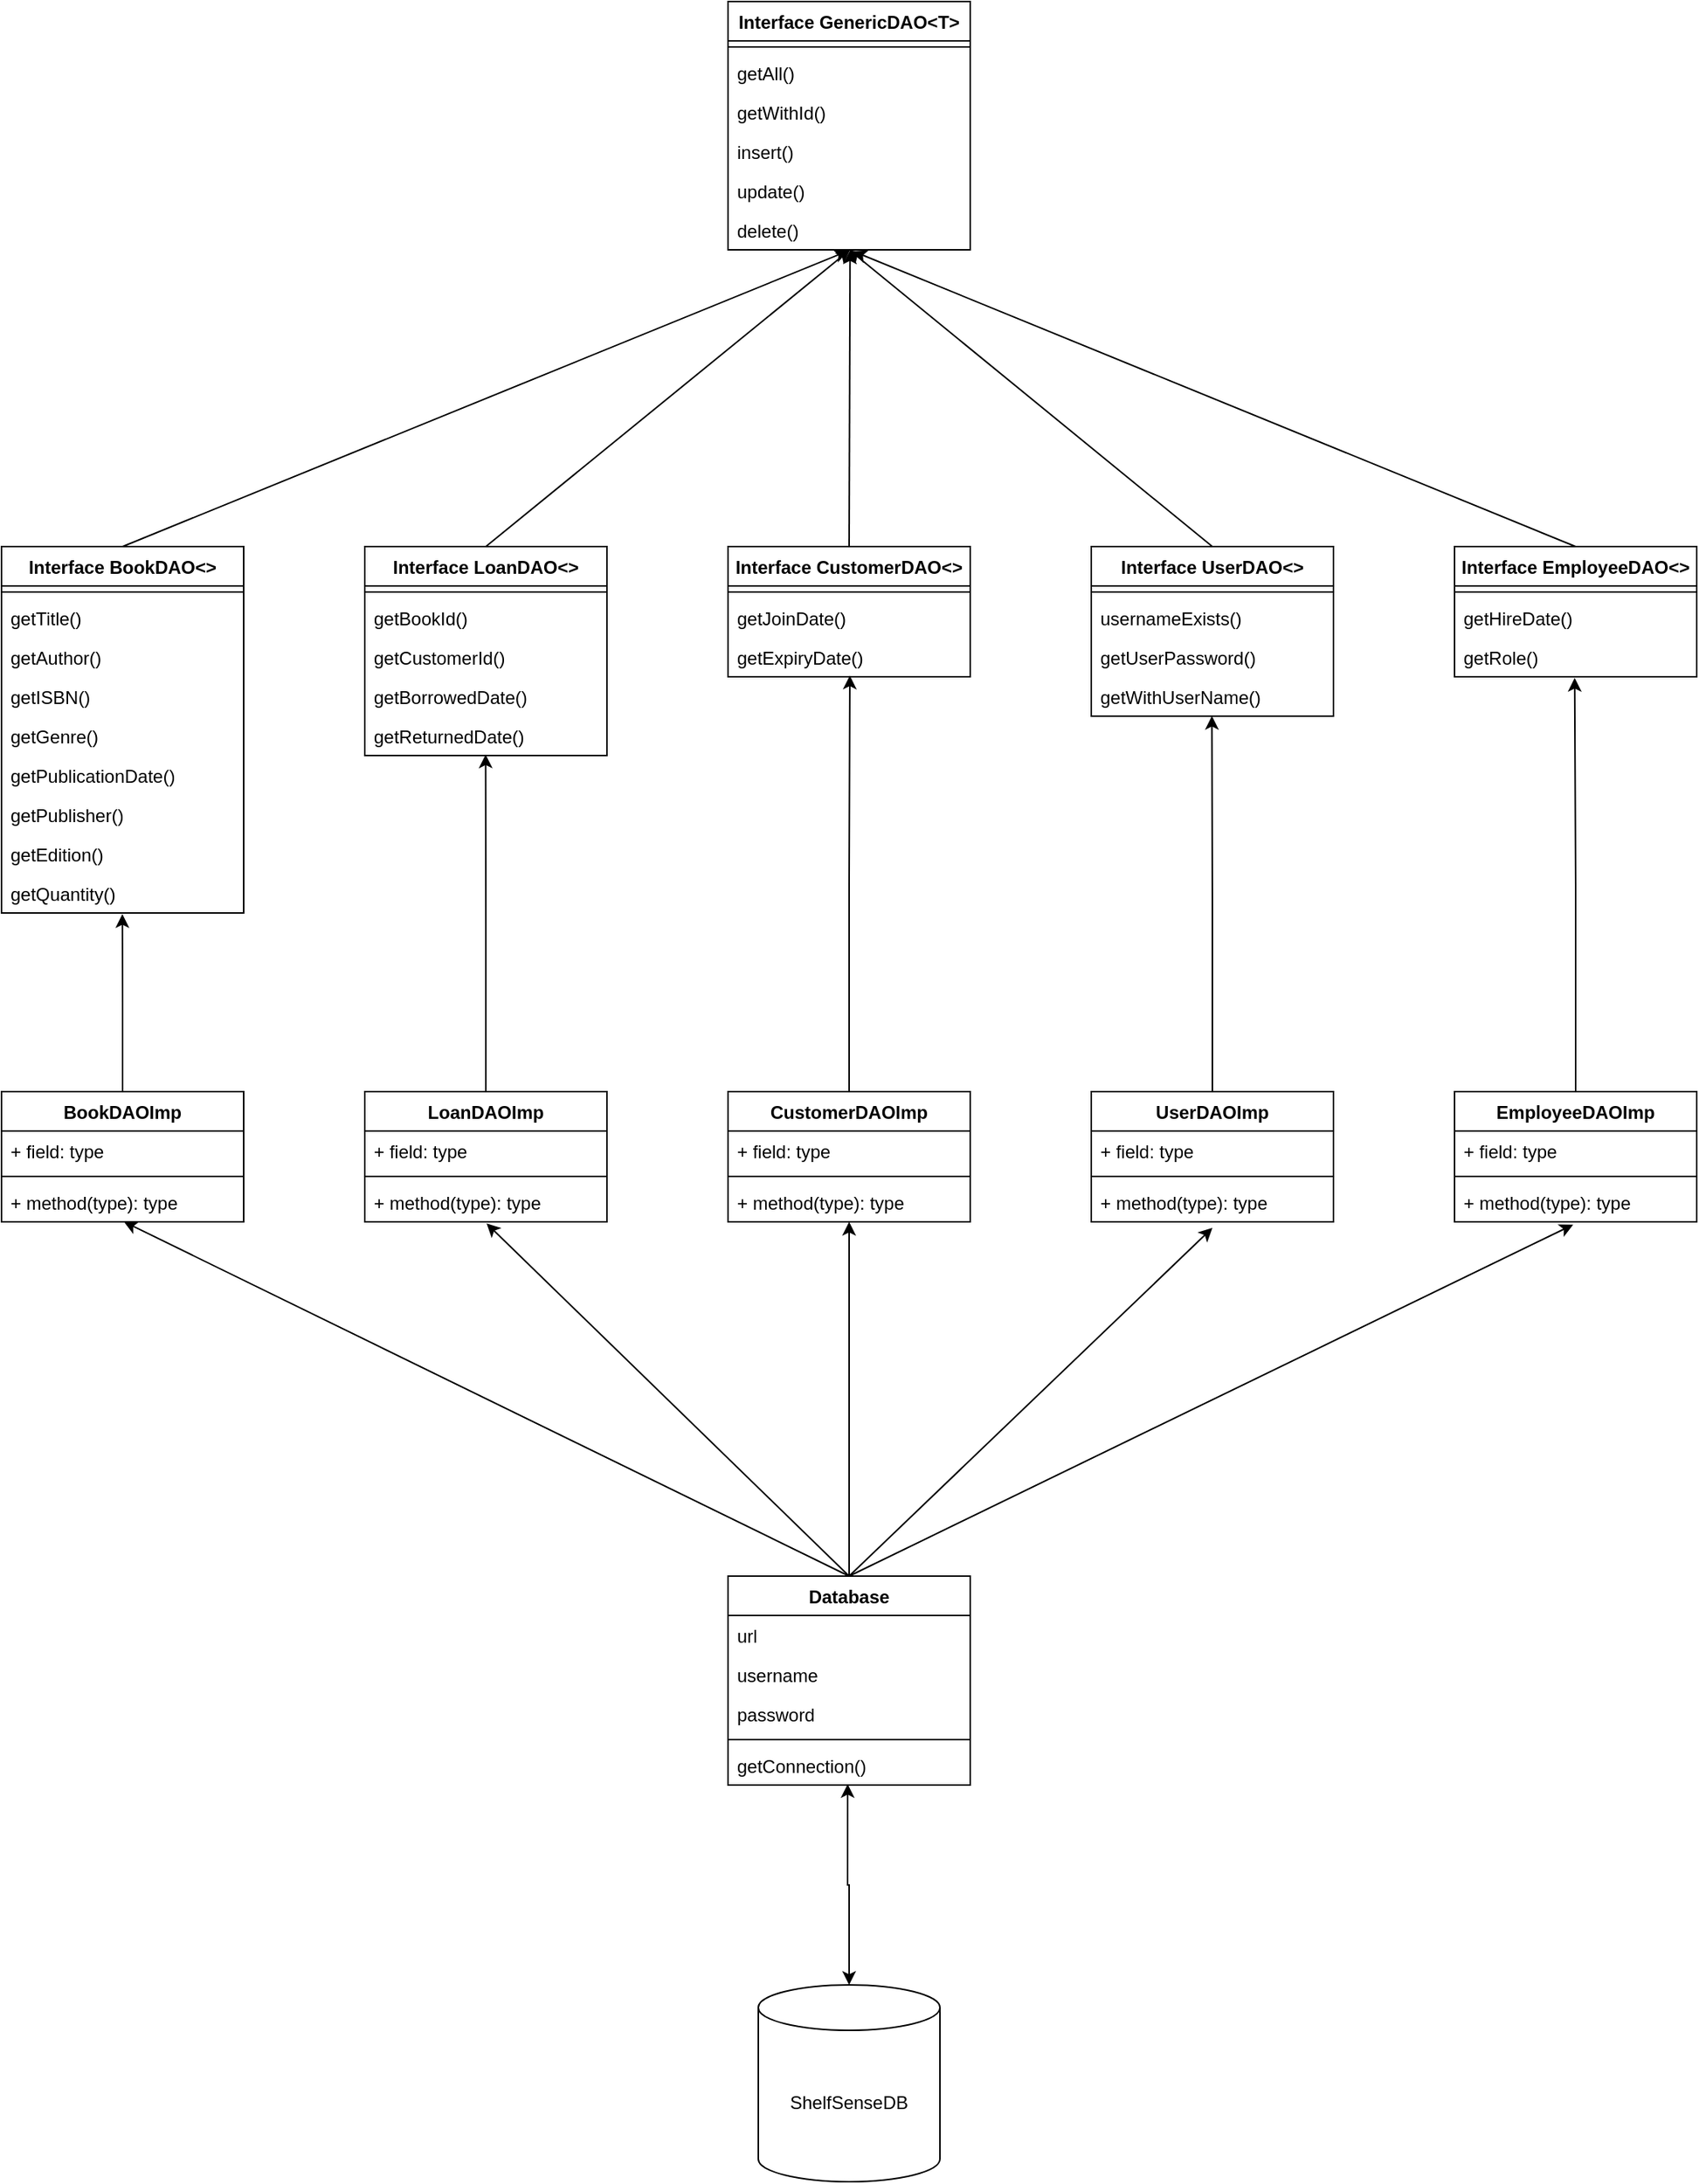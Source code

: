 <mxfile version="21.6.5" type="device">
  <diagram id="ncMZb6zQZ9onMzHo6gFL" name="Page-1">
    <mxGraphModel dx="2501" dy="2005" grid="1" gridSize="10" guides="1" tooltips="1" connect="1" arrows="1" fold="1" page="1" pageScale="1" pageWidth="827" pageHeight="1169" math="0" shadow="0">
      <root>
        <mxCell id="0" />
        <mxCell id="1" parent="0" />
        <mxCell id="jGwisV1q2mzHCZAk24RO-1" value="Interface GenericDAO&amp;lt;T&amp;gt;" style="swimlane;fontStyle=1;align=center;verticalAlign=top;childLayout=stackLayout;horizontal=1;startSize=26;horizontalStack=0;resizeParent=1;resizeParentMax=0;resizeLast=0;collapsible=1;marginBottom=0;whiteSpace=wrap;html=1;" parent="1" vertex="1">
          <mxGeometry x="320" y="-40" width="160" height="164" as="geometry" />
        </mxCell>
        <mxCell id="jGwisV1q2mzHCZAk24RO-2" value="" style="line;strokeWidth=1;fillColor=none;align=left;verticalAlign=middle;spacingTop=-1;spacingLeft=3;spacingRight=3;rotatable=0;labelPosition=right;points=[];portConstraint=eastwest;strokeColor=inherit;" parent="jGwisV1q2mzHCZAk24RO-1" vertex="1">
          <mxGeometry y="26" width="160" height="8" as="geometry" />
        </mxCell>
        <mxCell id="jGwisV1q2mzHCZAk24RO-3" value="getAll()" style="text;strokeColor=none;fillColor=none;align=left;verticalAlign=top;spacingLeft=4;spacingRight=4;overflow=hidden;rotatable=0;points=[[0,0.5],[1,0.5]];portConstraint=eastwest;whiteSpace=wrap;html=1;" parent="jGwisV1q2mzHCZAk24RO-1" vertex="1">
          <mxGeometry y="34" width="160" height="26" as="geometry" />
        </mxCell>
        <mxCell id="jGwisV1q2mzHCZAk24RO-4" value="getWithId()" style="text;strokeColor=none;fillColor=none;align=left;verticalAlign=top;spacingLeft=4;spacingRight=4;overflow=hidden;rotatable=0;points=[[0,0.5],[1,0.5]];portConstraint=eastwest;whiteSpace=wrap;html=1;" parent="jGwisV1q2mzHCZAk24RO-1" vertex="1">
          <mxGeometry y="60" width="160" height="26" as="geometry" />
        </mxCell>
        <mxCell id="jGwisV1q2mzHCZAk24RO-6" value="insert()" style="text;strokeColor=none;fillColor=none;align=left;verticalAlign=top;spacingLeft=4;spacingRight=4;overflow=hidden;rotatable=0;points=[[0,0.5],[1,0.5]];portConstraint=eastwest;whiteSpace=wrap;html=1;" parent="jGwisV1q2mzHCZAk24RO-1" vertex="1">
          <mxGeometry y="86" width="160" height="26" as="geometry" />
        </mxCell>
        <mxCell id="jGwisV1q2mzHCZAk24RO-7" value="update()" style="text;strokeColor=none;fillColor=none;align=left;verticalAlign=top;spacingLeft=4;spacingRight=4;overflow=hidden;rotatable=0;points=[[0,0.5],[1,0.5]];portConstraint=eastwest;whiteSpace=wrap;html=1;" parent="jGwisV1q2mzHCZAk24RO-1" vertex="1">
          <mxGeometry y="112" width="160" height="26" as="geometry" />
        </mxCell>
        <mxCell id="jGwisV1q2mzHCZAk24RO-8" value="delete()" style="text;strokeColor=none;fillColor=none;align=left;verticalAlign=top;spacingLeft=4;spacingRight=4;overflow=hidden;rotatable=0;points=[[0,0.5],[1,0.5]];portConstraint=eastwest;whiteSpace=wrap;html=1;" parent="jGwisV1q2mzHCZAk24RO-1" vertex="1">
          <mxGeometry y="138" width="160" height="26" as="geometry" />
        </mxCell>
        <mxCell id="qw7kBWVBRqkDFuiBS2pM-1" value="Interface UserDAO&amp;lt;&amp;gt;" style="swimlane;fontStyle=1;align=center;verticalAlign=top;childLayout=stackLayout;horizontal=1;startSize=26;horizontalStack=0;resizeParent=1;resizeParentMax=0;resizeLast=0;collapsible=1;marginBottom=0;whiteSpace=wrap;html=1;" parent="1" vertex="1">
          <mxGeometry x="560" y="320" width="160" height="112" as="geometry" />
        </mxCell>
        <mxCell id="qw7kBWVBRqkDFuiBS2pM-2" value="" style="line;strokeWidth=1;fillColor=none;align=left;verticalAlign=middle;spacingTop=-1;spacingLeft=3;spacingRight=3;rotatable=0;labelPosition=right;points=[];portConstraint=eastwest;strokeColor=inherit;" parent="qw7kBWVBRqkDFuiBS2pM-1" vertex="1">
          <mxGeometry y="26" width="160" height="8" as="geometry" />
        </mxCell>
        <mxCell id="qw7kBWVBRqkDFuiBS2pM-3" value="usernameExists()" style="text;strokeColor=none;fillColor=none;align=left;verticalAlign=top;spacingLeft=4;spacingRight=4;overflow=hidden;rotatable=0;points=[[0,0.5],[1,0.5]];portConstraint=eastwest;whiteSpace=wrap;html=1;" parent="qw7kBWVBRqkDFuiBS2pM-1" vertex="1">
          <mxGeometry y="34" width="160" height="26" as="geometry" />
        </mxCell>
        <mxCell id="qw7kBWVBRqkDFuiBS2pM-4" value="getUserPassword()" style="text;strokeColor=none;fillColor=none;align=left;verticalAlign=top;spacingLeft=4;spacingRight=4;overflow=hidden;rotatable=0;points=[[0,0.5],[1,0.5]];portConstraint=eastwest;whiteSpace=wrap;html=1;" parent="qw7kBWVBRqkDFuiBS2pM-1" vertex="1">
          <mxGeometry y="60" width="160" height="26" as="geometry" />
        </mxCell>
        <mxCell id="qw7kBWVBRqkDFuiBS2pM-5" value="getWithUserName()" style="text;strokeColor=none;fillColor=none;align=left;verticalAlign=top;spacingLeft=4;spacingRight=4;overflow=hidden;rotatable=0;points=[[0,0.5],[1,0.5]];portConstraint=eastwest;whiteSpace=wrap;html=1;" parent="qw7kBWVBRqkDFuiBS2pM-1" vertex="1">
          <mxGeometry y="86" width="160" height="26" as="geometry" />
        </mxCell>
        <mxCell id="qw7kBWVBRqkDFuiBS2pM-6" value="Interface CustomerDAO&amp;lt;&amp;gt;" style="swimlane;fontStyle=1;align=center;verticalAlign=top;childLayout=stackLayout;horizontal=1;startSize=26;horizontalStack=0;resizeParent=1;resizeParentMax=0;resizeLast=0;collapsible=1;marginBottom=0;whiteSpace=wrap;html=1;" parent="1" vertex="1">
          <mxGeometry x="320" y="320" width="160" height="86" as="geometry">
            <mxRectangle x="240" y="550" width="100" height="30" as="alternateBounds" />
          </mxGeometry>
        </mxCell>
        <mxCell id="qw7kBWVBRqkDFuiBS2pM-7" value="" style="line;strokeWidth=1;fillColor=none;align=left;verticalAlign=middle;spacingTop=-1;spacingLeft=3;spacingRight=3;rotatable=0;labelPosition=right;points=[];portConstraint=eastwest;strokeColor=inherit;" parent="qw7kBWVBRqkDFuiBS2pM-6" vertex="1">
          <mxGeometry y="26" width="160" height="8" as="geometry" />
        </mxCell>
        <mxCell id="qw7kBWVBRqkDFuiBS2pM-8" value="getJoinDate()" style="text;strokeColor=none;fillColor=none;align=left;verticalAlign=top;spacingLeft=4;spacingRight=4;overflow=hidden;rotatable=0;points=[[0,0.5],[1,0.5]];portConstraint=eastwest;whiteSpace=wrap;html=1;" parent="qw7kBWVBRqkDFuiBS2pM-6" vertex="1">
          <mxGeometry y="34" width="160" height="26" as="geometry" />
        </mxCell>
        <mxCell id="qw7kBWVBRqkDFuiBS2pM-9" value="getExpiryDate()" style="text;strokeColor=none;fillColor=none;align=left;verticalAlign=top;spacingLeft=4;spacingRight=4;overflow=hidden;rotatable=0;points=[[0,0.5],[1,0.5]];portConstraint=eastwest;whiteSpace=wrap;html=1;" parent="qw7kBWVBRqkDFuiBS2pM-6" vertex="1">
          <mxGeometry y="60" width="160" height="26" as="geometry" />
        </mxCell>
        <mxCell id="qw7kBWVBRqkDFuiBS2pM-10" value="Interface EmployeeDAO&amp;lt;&amp;gt;" style="swimlane;fontStyle=1;align=center;verticalAlign=top;childLayout=stackLayout;horizontal=1;startSize=26;horizontalStack=0;resizeParent=1;resizeParentMax=0;resizeLast=0;collapsible=1;marginBottom=0;whiteSpace=wrap;html=1;" parent="1" vertex="1">
          <mxGeometry x="800" y="320" width="160" height="86" as="geometry" />
        </mxCell>
        <mxCell id="qw7kBWVBRqkDFuiBS2pM-11" value="" style="line;strokeWidth=1;fillColor=none;align=left;verticalAlign=middle;spacingTop=-1;spacingLeft=3;spacingRight=3;rotatable=0;labelPosition=right;points=[];portConstraint=eastwest;strokeColor=inherit;" parent="qw7kBWVBRqkDFuiBS2pM-10" vertex="1">
          <mxGeometry y="26" width="160" height="8" as="geometry" />
        </mxCell>
        <mxCell id="qw7kBWVBRqkDFuiBS2pM-12" value="getHireDate()" style="text;strokeColor=none;fillColor=none;align=left;verticalAlign=top;spacingLeft=4;spacingRight=4;overflow=hidden;rotatable=0;points=[[0,0.5],[1,0.5]];portConstraint=eastwest;whiteSpace=wrap;html=1;" parent="qw7kBWVBRqkDFuiBS2pM-10" vertex="1">
          <mxGeometry y="34" width="160" height="26" as="geometry" />
        </mxCell>
        <mxCell id="qw7kBWVBRqkDFuiBS2pM-13" value="getRole()" style="text;strokeColor=none;fillColor=none;align=left;verticalAlign=top;spacingLeft=4;spacingRight=4;overflow=hidden;rotatable=0;points=[[0,0.5],[1,0.5]];portConstraint=eastwest;whiteSpace=wrap;html=1;" parent="qw7kBWVBRqkDFuiBS2pM-10" vertex="1">
          <mxGeometry y="60" width="160" height="26" as="geometry" />
        </mxCell>
        <mxCell id="qw7kBWVBRqkDFuiBS2pM-14" value="Interface LoanDAO&amp;lt;&amp;gt;" style="swimlane;fontStyle=1;align=center;verticalAlign=top;childLayout=stackLayout;horizontal=1;startSize=26;horizontalStack=0;resizeParent=1;resizeParentMax=0;resizeLast=0;collapsible=1;marginBottom=0;whiteSpace=wrap;html=1;" parent="1" vertex="1">
          <mxGeometry x="80" y="320" width="160" height="138" as="geometry">
            <mxRectangle x="240" y="550" width="100" height="30" as="alternateBounds" />
          </mxGeometry>
        </mxCell>
        <mxCell id="qw7kBWVBRqkDFuiBS2pM-15" value="" style="line;strokeWidth=1;fillColor=none;align=left;verticalAlign=middle;spacingTop=-1;spacingLeft=3;spacingRight=3;rotatable=0;labelPosition=right;points=[];portConstraint=eastwest;strokeColor=inherit;" parent="qw7kBWVBRqkDFuiBS2pM-14" vertex="1">
          <mxGeometry y="26" width="160" height="8" as="geometry" />
        </mxCell>
        <mxCell id="qw7kBWVBRqkDFuiBS2pM-16" value="getBookId()" style="text;strokeColor=none;fillColor=none;align=left;verticalAlign=top;spacingLeft=4;spacingRight=4;overflow=hidden;rotatable=0;points=[[0,0.5],[1,0.5]];portConstraint=eastwest;whiteSpace=wrap;html=1;" parent="qw7kBWVBRqkDFuiBS2pM-14" vertex="1">
          <mxGeometry y="34" width="160" height="26" as="geometry" />
        </mxCell>
        <mxCell id="qw7kBWVBRqkDFuiBS2pM-17" value="getCustomerId()" style="text;strokeColor=none;fillColor=none;align=left;verticalAlign=top;spacingLeft=4;spacingRight=4;overflow=hidden;rotatable=0;points=[[0,0.5],[1,0.5]];portConstraint=eastwest;whiteSpace=wrap;html=1;" parent="qw7kBWVBRqkDFuiBS2pM-14" vertex="1">
          <mxGeometry y="60" width="160" height="26" as="geometry" />
        </mxCell>
        <mxCell id="qw7kBWVBRqkDFuiBS2pM-18" value="getBorrowedDate()" style="text;strokeColor=none;fillColor=none;align=left;verticalAlign=top;spacingLeft=4;spacingRight=4;overflow=hidden;rotatable=0;points=[[0,0.5],[1,0.5]];portConstraint=eastwest;whiteSpace=wrap;html=1;" parent="qw7kBWVBRqkDFuiBS2pM-14" vertex="1">
          <mxGeometry y="86" width="160" height="26" as="geometry" />
        </mxCell>
        <mxCell id="qw7kBWVBRqkDFuiBS2pM-19" value="getReturnedDate()" style="text;strokeColor=none;fillColor=none;align=left;verticalAlign=top;spacingLeft=4;spacingRight=4;overflow=hidden;rotatable=0;points=[[0,0.5],[1,0.5]];portConstraint=eastwest;whiteSpace=wrap;html=1;" parent="qw7kBWVBRqkDFuiBS2pM-14" vertex="1">
          <mxGeometry y="112" width="160" height="26" as="geometry" />
        </mxCell>
        <mxCell id="qw7kBWVBRqkDFuiBS2pM-20" value="Interface BookDAO&amp;lt;&amp;gt;" style="swimlane;fontStyle=1;align=center;verticalAlign=top;childLayout=stackLayout;horizontal=1;startSize=26;horizontalStack=0;resizeParent=1;resizeParentMax=0;resizeLast=0;collapsible=1;marginBottom=0;whiteSpace=wrap;html=1;" parent="1" vertex="1">
          <mxGeometry x="-160" y="320" width="160" height="242" as="geometry">
            <mxRectangle x="240" y="550" width="100" height="30" as="alternateBounds" />
          </mxGeometry>
        </mxCell>
        <mxCell id="qw7kBWVBRqkDFuiBS2pM-21" value="" style="line;strokeWidth=1;fillColor=none;align=left;verticalAlign=middle;spacingTop=-1;spacingLeft=3;spacingRight=3;rotatable=0;labelPosition=right;points=[];portConstraint=eastwest;strokeColor=inherit;" parent="qw7kBWVBRqkDFuiBS2pM-20" vertex="1">
          <mxGeometry y="26" width="160" height="8" as="geometry" />
        </mxCell>
        <mxCell id="qw7kBWVBRqkDFuiBS2pM-22" value="getTitle()" style="text;strokeColor=none;fillColor=none;align=left;verticalAlign=top;spacingLeft=4;spacingRight=4;overflow=hidden;rotatable=0;points=[[0,0.5],[1,0.5]];portConstraint=eastwest;whiteSpace=wrap;html=1;" parent="qw7kBWVBRqkDFuiBS2pM-20" vertex="1">
          <mxGeometry y="34" width="160" height="26" as="geometry" />
        </mxCell>
        <mxCell id="qw7kBWVBRqkDFuiBS2pM-23" value="getAuthor()" style="text;strokeColor=none;fillColor=none;align=left;verticalAlign=top;spacingLeft=4;spacingRight=4;overflow=hidden;rotatable=0;points=[[0,0.5],[1,0.5]];portConstraint=eastwest;whiteSpace=wrap;html=1;" parent="qw7kBWVBRqkDFuiBS2pM-20" vertex="1">
          <mxGeometry y="60" width="160" height="26" as="geometry" />
        </mxCell>
        <mxCell id="qw7kBWVBRqkDFuiBS2pM-24" value="getISBN()" style="text;strokeColor=none;fillColor=none;align=left;verticalAlign=top;spacingLeft=4;spacingRight=4;overflow=hidden;rotatable=0;points=[[0,0.5],[1,0.5]];portConstraint=eastwest;whiteSpace=wrap;html=1;" parent="qw7kBWVBRqkDFuiBS2pM-20" vertex="1">
          <mxGeometry y="86" width="160" height="26" as="geometry" />
        </mxCell>
        <mxCell id="qw7kBWVBRqkDFuiBS2pM-27" value="getGenre()" style="text;strokeColor=none;fillColor=none;align=left;verticalAlign=top;spacingLeft=4;spacingRight=4;overflow=hidden;rotatable=0;points=[[0,0.5],[1,0.5]];portConstraint=eastwest;whiteSpace=wrap;html=1;" parent="qw7kBWVBRqkDFuiBS2pM-20" vertex="1">
          <mxGeometry y="112" width="160" height="26" as="geometry" />
        </mxCell>
        <mxCell id="qw7kBWVBRqkDFuiBS2pM-28" value="getPublicationDate()" style="text;strokeColor=none;fillColor=none;align=left;verticalAlign=top;spacingLeft=4;spacingRight=4;overflow=hidden;rotatable=0;points=[[0,0.5],[1,0.5]];portConstraint=eastwest;whiteSpace=wrap;html=1;" parent="qw7kBWVBRqkDFuiBS2pM-20" vertex="1">
          <mxGeometry y="138" width="160" height="26" as="geometry" />
        </mxCell>
        <mxCell id="qw7kBWVBRqkDFuiBS2pM-30" value="getPublisher()" style="text;strokeColor=none;fillColor=none;align=left;verticalAlign=top;spacingLeft=4;spacingRight=4;overflow=hidden;rotatable=0;points=[[0,0.5],[1,0.5]];portConstraint=eastwest;whiteSpace=wrap;html=1;" parent="qw7kBWVBRqkDFuiBS2pM-20" vertex="1">
          <mxGeometry y="164" width="160" height="26" as="geometry" />
        </mxCell>
        <mxCell id="qw7kBWVBRqkDFuiBS2pM-31" value="getEdition()" style="text;strokeColor=none;fillColor=none;align=left;verticalAlign=top;spacingLeft=4;spacingRight=4;overflow=hidden;rotatable=0;points=[[0,0.5],[1,0.5]];portConstraint=eastwest;whiteSpace=wrap;html=1;" parent="qw7kBWVBRqkDFuiBS2pM-20" vertex="1">
          <mxGeometry y="190" width="160" height="26" as="geometry" />
        </mxCell>
        <mxCell id="qw7kBWVBRqkDFuiBS2pM-25" value="getQuantity()" style="text;strokeColor=none;fillColor=none;align=left;verticalAlign=top;spacingLeft=4;spacingRight=4;overflow=hidden;rotatable=0;points=[[0,0.5],[1,0.5]];portConstraint=eastwest;whiteSpace=wrap;html=1;" parent="qw7kBWVBRqkDFuiBS2pM-20" vertex="1">
          <mxGeometry y="216" width="160" height="26" as="geometry" />
        </mxCell>
        <mxCell id="qw7kBWVBRqkDFuiBS2pM-34" value="" style="endArrow=classic;html=1;rounded=0;entryX=0.496;entryY=1.026;entryDx=0;entryDy=0;entryPerimeter=0;" parent="1" edge="1" target="jGwisV1q2mzHCZAk24RO-8">
          <mxGeometry width="50" height="50" relative="1" as="geometry">
            <mxPoint x="-80" y="320" as="sourcePoint" />
            <mxPoint x="400" y="160" as="targetPoint" />
          </mxGeometry>
        </mxCell>
        <mxCell id="qw7kBWVBRqkDFuiBS2pM-35" value="" style="endArrow=classic;html=1;rounded=0;entryX=0.504;entryY=1;entryDx=0;entryDy=0;entryPerimeter=0;" parent="1" edge="1" target="jGwisV1q2mzHCZAk24RO-8">
          <mxGeometry width="50" height="50" relative="1" as="geometry">
            <mxPoint x="160" y="320" as="sourcePoint" />
            <mxPoint x="400" y="160" as="targetPoint" />
          </mxGeometry>
        </mxCell>
        <mxCell id="qw7kBWVBRqkDFuiBS2pM-36" value="" style="endArrow=classic;html=1;rounded=0;entryX=0.504;entryY=1.013;entryDx=0;entryDy=0;entryPerimeter=0;" parent="1" edge="1" target="jGwisV1q2mzHCZAk24RO-8">
          <mxGeometry width="50" height="50" relative="1" as="geometry">
            <mxPoint x="400" y="320" as="sourcePoint" />
            <mxPoint x="400" y="160" as="targetPoint" />
          </mxGeometry>
        </mxCell>
        <mxCell id="qw7kBWVBRqkDFuiBS2pM-37" value="" style="endArrow=classic;html=1;rounded=0;entryX=0.5;entryY=1;entryDx=0;entryDy=0;" parent="1" edge="1" target="jGwisV1q2mzHCZAk24RO-1">
          <mxGeometry width="50" height="50" relative="1" as="geometry">
            <mxPoint x="640" y="320" as="sourcePoint" />
            <mxPoint x="400" y="160" as="targetPoint" />
          </mxGeometry>
        </mxCell>
        <mxCell id="qw7kBWVBRqkDFuiBS2pM-38" value="" style="endArrow=classic;html=1;rounded=0;entryX=0.517;entryY=1.038;entryDx=0;entryDy=0;entryPerimeter=0;" parent="1" edge="1" target="jGwisV1q2mzHCZAk24RO-8">
          <mxGeometry width="50" height="50" relative="1" as="geometry">
            <mxPoint x="880" y="320" as="sourcePoint" />
            <mxPoint x="400" y="160" as="targetPoint" />
          </mxGeometry>
        </mxCell>
        <mxCell id="jYOme4MT_DyEvnvyMpMs-6" style="edgeStyle=orthogonalEdgeStyle;rounded=0;orthogonalLoop=1;jettySize=auto;html=1;entryX=0.499;entryY=1.03;entryDx=0;entryDy=0;entryPerimeter=0;" parent="1" source="jYOme4MT_DyEvnvyMpMs-1" target="qw7kBWVBRqkDFuiBS2pM-25" edge="1">
          <mxGeometry relative="1" as="geometry">
            <mxPoint x="-80" y="570" as="targetPoint" />
          </mxGeometry>
        </mxCell>
        <mxCell id="jYOme4MT_DyEvnvyMpMs-1" value="BookDAOImp" style="swimlane;fontStyle=1;align=center;verticalAlign=top;childLayout=stackLayout;horizontal=1;startSize=26;horizontalStack=0;resizeParent=1;resizeParentMax=0;resizeLast=0;collapsible=1;marginBottom=0;whiteSpace=wrap;html=1;" parent="1" vertex="1">
          <mxGeometry x="-160" y="680" width="160" height="86" as="geometry" />
        </mxCell>
        <mxCell id="jYOme4MT_DyEvnvyMpMs-2" value="+ field: type" style="text;strokeColor=none;fillColor=none;align=left;verticalAlign=top;spacingLeft=4;spacingRight=4;overflow=hidden;rotatable=0;points=[[0,0.5],[1,0.5]];portConstraint=eastwest;whiteSpace=wrap;html=1;" parent="jYOme4MT_DyEvnvyMpMs-1" vertex="1">
          <mxGeometry y="26" width="160" height="26" as="geometry" />
        </mxCell>
        <mxCell id="jYOme4MT_DyEvnvyMpMs-3" value="" style="line;strokeWidth=1;fillColor=none;align=left;verticalAlign=middle;spacingTop=-1;spacingLeft=3;spacingRight=3;rotatable=0;labelPosition=right;points=[];portConstraint=eastwest;strokeColor=inherit;" parent="jYOme4MT_DyEvnvyMpMs-1" vertex="1">
          <mxGeometry y="52" width="160" height="8" as="geometry" />
        </mxCell>
        <mxCell id="jYOme4MT_DyEvnvyMpMs-4" value="+ method(type): type" style="text;strokeColor=none;fillColor=none;align=left;verticalAlign=top;spacingLeft=4;spacingRight=4;overflow=hidden;rotatable=0;points=[[0,0.5],[1,0.5]];portConstraint=eastwest;whiteSpace=wrap;html=1;" parent="jYOme4MT_DyEvnvyMpMs-1" vertex="1">
          <mxGeometry y="60" width="160" height="26" as="geometry" />
        </mxCell>
        <mxCell id="jYOme4MT_DyEvnvyMpMs-17" style="edgeStyle=orthogonalEdgeStyle;rounded=0;orthogonalLoop=1;jettySize=auto;html=1;entryX=0.499;entryY=0.974;entryDx=0;entryDy=0;entryPerimeter=0;" parent="1" source="jYOme4MT_DyEvnvyMpMs-13" target="qw7kBWVBRqkDFuiBS2pM-19" edge="1">
          <mxGeometry relative="1" as="geometry" />
        </mxCell>
        <mxCell id="jYOme4MT_DyEvnvyMpMs-13" value="LoanDAOImp" style="swimlane;fontStyle=1;align=center;verticalAlign=top;childLayout=stackLayout;horizontal=1;startSize=26;horizontalStack=0;resizeParent=1;resizeParentMax=0;resizeLast=0;collapsible=1;marginBottom=0;whiteSpace=wrap;html=1;" parent="1" vertex="1">
          <mxGeometry x="80" y="680" width="160" height="86" as="geometry" />
        </mxCell>
        <mxCell id="jYOme4MT_DyEvnvyMpMs-14" value="+ field: type" style="text;strokeColor=none;fillColor=none;align=left;verticalAlign=top;spacingLeft=4;spacingRight=4;overflow=hidden;rotatable=0;points=[[0,0.5],[1,0.5]];portConstraint=eastwest;whiteSpace=wrap;html=1;" parent="jYOme4MT_DyEvnvyMpMs-13" vertex="1">
          <mxGeometry y="26" width="160" height="26" as="geometry" />
        </mxCell>
        <mxCell id="jYOme4MT_DyEvnvyMpMs-15" value="" style="line;strokeWidth=1;fillColor=none;align=left;verticalAlign=middle;spacingTop=-1;spacingLeft=3;spacingRight=3;rotatable=0;labelPosition=right;points=[];portConstraint=eastwest;strokeColor=inherit;" parent="jYOme4MT_DyEvnvyMpMs-13" vertex="1">
          <mxGeometry y="52" width="160" height="8" as="geometry" />
        </mxCell>
        <mxCell id="jYOme4MT_DyEvnvyMpMs-16" value="+ method(type): type" style="text;strokeColor=none;fillColor=none;align=left;verticalAlign=top;spacingLeft=4;spacingRight=4;overflow=hidden;rotatable=0;points=[[0,0.5],[1,0.5]];portConstraint=eastwest;whiteSpace=wrap;html=1;" parent="jYOme4MT_DyEvnvyMpMs-13" vertex="1">
          <mxGeometry y="60" width="160" height="26" as="geometry" />
        </mxCell>
        <mxCell id="jYOme4MT_DyEvnvyMpMs-32" style="edgeStyle=orthogonalEdgeStyle;rounded=0;orthogonalLoop=1;jettySize=auto;html=1;entryX=0.496;entryY=1.03;entryDx=0;entryDy=0;entryPerimeter=0;" parent="1" source="jYOme4MT_DyEvnvyMpMs-18" target="qw7kBWVBRqkDFuiBS2pM-13" edge="1">
          <mxGeometry relative="1" as="geometry" />
        </mxCell>
        <mxCell id="jYOme4MT_DyEvnvyMpMs-18" value="EmployeeDAOImp" style="swimlane;fontStyle=1;align=center;verticalAlign=top;childLayout=stackLayout;horizontal=1;startSize=26;horizontalStack=0;resizeParent=1;resizeParentMax=0;resizeLast=0;collapsible=1;marginBottom=0;whiteSpace=wrap;html=1;" parent="1" vertex="1">
          <mxGeometry x="800" y="680" width="160" height="86" as="geometry" />
        </mxCell>
        <mxCell id="jYOme4MT_DyEvnvyMpMs-19" value="+ field: type" style="text;strokeColor=none;fillColor=none;align=left;verticalAlign=top;spacingLeft=4;spacingRight=4;overflow=hidden;rotatable=0;points=[[0,0.5],[1,0.5]];portConstraint=eastwest;whiteSpace=wrap;html=1;" parent="jYOme4MT_DyEvnvyMpMs-18" vertex="1">
          <mxGeometry y="26" width="160" height="26" as="geometry" />
        </mxCell>
        <mxCell id="jYOme4MT_DyEvnvyMpMs-20" value="" style="line;strokeWidth=1;fillColor=none;align=left;verticalAlign=middle;spacingTop=-1;spacingLeft=3;spacingRight=3;rotatable=0;labelPosition=right;points=[];portConstraint=eastwest;strokeColor=inherit;" parent="jYOme4MT_DyEvnvyMpMs-18" vertex="1">
          <mxGeometry y="52" width="160" height="8" as="geometry" />
        </mxCell>
        <mxCell id="jYOme4MT_DyEvnvyMpMs-21" value="+ method(type): type" style="text;strokeColor=none;fillColor=none;align=left;verticalAlign=top;spacingLeft=4;spacingRight=4;overflow=hidden;rotatable=0;points=[[0,0.5],[1,0.5]];portConstraint=eastwest;whiteSpace=wrap;html=1;" parent="jYOme4MT_DyEvnvyMpMs-18" vertex="1">
          <mxGeometry y="60" width="160" height="26" as="geometry" />
        </mxCell>
        <mxCell id="jYOme4MT_DyEvnvyMpMs-31" style="edgeStyle=orthogonalEdgeStyle;rounded=0;orthogonalLoop=1;jettySize=auto;html=1;entryX=0.498;entryY=0.994;entryDx=0;entryDy=0;entryPerimeter=0;" parent="1" source="jYOme4MT_DyEvnvyMpMs-22" target="qw7kBWVBRqkDFuiBS2pM-5" edge="1">
          <mxGeometry relative="1" as="geometry" />
        </mxCell>
        <mxCell id="jYOme4MT_DyEvnvyMpMs-22" value="UserDAOImp" style="swimlane;fontStyle=1;align=center;verticalAlign=top;childLayout=stackLayout;horizontal=1;startSize=26;horizontalStack=0;resizeParent=1;resizeParentMax=0;resizeLast=0;collapsible=1;marginBottom=0;whiteSpace=wrap;html=1;" parent="1" vertex="1">
          <mxGeometry x="560" y="680" width="160" height="86" as="geometry" />
        </mxCell>
        <mxCell id="jYOme4MT_DyEvnvyMpMs-23" value="+ field: type" style="text;strokeColor=none;fillColor=none;align=left;verticalAlign=top;spacingLeft=4;spacingRight=4;overflow=hidden;rotatable=0;points=[[0,0.5],[1,0.5]];portConstraint=eastwest;whiteSpace=wrap;html=1;" parent="jYOme4MT_DyEvnvyMpMs-22" vertex="1">
          <mxGeometry y="26" width="160" height="26" as="geometry" />
        </mxCell>
        <mxCell id="jYOme4MT_DyEvnvyMpMs-24" value="" style="line;strokeWidth=1;fillColor=none;align=left;verticalAlign=middle;spacingTop=-1;spacingLeft=3;spacingRight=3;rotatable=0;labelPosition=right;points=[];portConstraint=eastwest;strokeColor=inherit;" parent="jYOme4MT_DyEvnvyMpMs-22" vertex="1">
          <mxGeometry y="52" width="160" height="8" as="geometry" />
        </mxCell>
        <mxCell id="jYOme4MT_DyEvnvyMpMs-25" value="+ method(type): type" style="text;strokeColor=none;fillColor=none;align=left;verticalAlign=top;spacingLeft=4;spacingRight=4;overflow=hidden;rotatable=0;points=[[0,0.5],[1,0.5]];portConstraint=eastwest;whiteSpace=wrap;html=1;" parent="jYOme4MT_DyEvnvyMpMs-22" vertex="1">
          <mxGeometry y="60" width="160" height="26" as="geometry" />
        </mxCell>
        <mxCell id="jYOme4MT_DyEvnvyMpMs-30" style="edgeStyle=orthogonalEdgeStyle;rounded=0;orthogonalLoop=1;jettySize=auto;html=1;entryX=0.503;entryY=0.97;entryDx=0;entryDy=0;entryPerimeter=0;" parent="1" source="jYOme4MT_DyEvnvyMpMs-26" target="qw7kBWVBRqkDFuiBS2pM-9" edge="1">
          <mxGeometry relative="1" as="geometry">
            <mxPoint x="400" y="410" as="targetPoint" />
          </mxGeometry>
        </mxCell>
        <mxCell id="jYOme4MT_DyEvnvyMpMs-26" value="CustomerDAOImp" style="swimlane;fontStyle=1;align=center;verticalAlign=top;childLayout=stackLayout;horizontal=1;startSize=26;horizontalStack=0;resizeParent=1;resizeParentMax=0;resizeLast=0;collapsible=1;marginBottom=0;whiteSpace=wrap;html=1;" parent="1" vertex="1">
          <mxGeometry x="320" y="680" width="160" height="86" as="geometry" />
        </mxCell>
        <mxCell id="jYOme4MT_DyEvnvyMpMs-27" value="+ field: type" style="text;strokeColor=none;fillColor=none;align=left;verticalAlign=top;spacingLeft=4;spacingRight=4;overflow=hidden;rotatable=0;points=[[0,0.5],[1,0.5]];portConstraint=eastwest;whiteSpace=wrap;html=1;" parent="jYOme4MT_DyEvnvyMpMs-26" vertex="1">
          <mxGeometry y="26" width="160" height="26" as="geometry" />
        </mxCell>
        <mxCell id="jYOme4MT_DyEvnvyMpMs-28" value="" style="line;strokeWidth=1;fillColor=none;align=left;verticalAlign=middle;spacingTop=-1;spacingLeft=3;spacingRight=3;rotatable=0;labelPosition=right;points=[];portConstraint=eastwest;strokeColor=inherit;" parent="jYOme4MT_DyEvnvyMpMs-26" vertex="1">
          <mxGeometry y="52" width="160" height="8" as="geometry" />
        </mxCell>
        <mxCell id="jYOme4MT_DyEvnvyMpMs-29" value="+ method(type): type" style="text;strokeColor=none;fillColor=none;align=left;verticalAlign=top;spacingLeft=4;spacingRight=4;overflow=hidden;rotatable=0;points=[[0,0.5],[1,0.5]];portConstraint=eastwest;whiteSpace=wrap;html=1;" parent="jYOme4MT_DyEvnvyMpMs-26" vertex="1">
          <mxGeometry y="60" width="160" height="26" as="geometry" />
        </mxCell>
        <mxCell id="Ai3xca6f3cZGK_yHARRb-1" style="edgeStyle=orthogonalEdgeStyle;rounded=0;orthogonalLoop=1;jettySize=auto;html=1;entryX=0.494;entryY=0.975;entryDx=0;entryDy=0;entryPerimeter=0;startArrow=classic;startFill=1;" parent="1" source="Ai3xca6f3cZGK_yHARRb-2" target="Ai3xca6f3cZGK_yHARRb-8" edge="1">
          <mxGeometry relative="1" as="geometry" />
        </mxCell>
        <mxCell id="Ai3xca6f3cZGK_yHARRb-2" value="ShelfSenseDB" style="shape=cylinder3;whiteSpace=wrap;html=1;boundedLbl=1;backgroundOutline=1;size=15;" parent="1" vertex="1">
          <mxGeometry x="340" y="1270" width="120" height="130" as="geometry" />
        </mxCell>
        <mxCell id="Ai3xca6f3cZGK_yHARRb-3" value="Database" style="swimlane;fontStyle=1;align=center;verticalAlign=top;childLayout=stackLayout;horizontal=1;startSize=26;horizontalStack=0;resizeParent=1;resizeParentMax=0;resizeLast=0;collapsible=1;marginBottom=0;whiteSpace=wrap;html=1;" parent="1" vertex="1">
          <mxGeometry x="320" y="1000" width="160" height="138" as="geometry" />
        </mxCell>
        <mxCell id="Ai3xca6f3cZGK_yHARRb-4" value="url" style="text;strokeColor=none;fillColor=none;align=left;verticalAlign=top;spacingLeft=4;spacingRight=4;overflow=hidden;rotatable=0;points=[[0,0.5],[1,0.5]];portConstraint=eastwest;whiteSpace=wrap;html=1;" parent="Ai3xca6f3cZGK_yHARRb-3" vertex="1">
          <mxGeometry y="26" width="160" height="26" as="geometry" />
        </mxCell>
        <mxCell id="Ai3xca6f3cZGK_yHARRb-5" value="username" style="text;strokeColor=none;fillColor=none;align=left;verticalAlign=top;spacingLeft=4;spacingRight=4;overflow=hidden;rotatable=0;points=[[0,0.5],[1,0.5]];portConstraint=eastwest;whiteSpace=wrap;html=1;" parent="Ai3xca6f3cZGK_yHARRb-3" vertex="1">
          <mxGeometry y="52" width="160" height="26" as="geometry" />
        </mxCell>
        <mxCell id="Ai3xca6f3cZGK_yHARRb-6" value="password" style="text;strokeColor=none;fillColor=none;align=left;verticalAlign=top;spacingLeft=4;spacingRight=4;overflow=hidden;rotatable=0;points=[[0,0.5],[1,0.5]];portConstraint=eastwest;whiteSpace=wrap;html=1;" parent="Ai3xca6f3cZGK_yHARRb-3" vertex="1">
          <mxGeometry y="78" width="160" height="26" as="geometry" />
        </mxCell>
        <mxCell id="Ai3xca6f3cZGK_yHARRb-7" value="" style="line;strokeWidth=1;fillColor=none;align=left;verticalAlign=middle;spacingTop=-1;spacingLeft=3;spacingRight=3;rotatable=0;labelPosition=right;points=[];portConstraint=eastwest;strokeColor=inherit;" parent="Ai3xca6f3cZGK_yHARRb-3" vertex="1">
          <mxGeometry y="104" width="160" height="8" as="geometry" />
        </mxCell>
        <mxCell id="Ai3xca6f3cZGK_yHARRb-8" value="getConnection()" style="text;strokeColor=none;fillColor=none;align=left;verticalAlign=top;spacingLeft=4;spacingRight=4;overflow=hidden;rotatable=0;points=[[0,0.5],[1,0.5]];portConstraint=eastwest;whiteSpace=wrap;html=1;" parent="Ai3xca6f3cZGK_yHARRb-3" vertex="1">
          <mxGeometry y="112" width="160" height="26" as="geometry" />
        </mxCell>
        <mxCell id="Ai3xca6f3cZGK_yHARRb-9" value="" style="endArrow=classic;html=1;rounded=0;exitX=0.5;exitY=0;exitDx=0;exitDy=0;entryX=0.505;entryY=0.997;entryDx=0;entryDy=0;entryPerimeter=0;" parent="1" source="Ai3xca6f3cZGK_yHARRb-3" target="jYOme4MT_DyEvnvyMpMs-4" edge="1">
          <mxGeometry width="50" height="50" relative="1" as="geometry">
            <mxPoint x="360" y="970" as="sourcePoint" />
            <mxPoint x="-84" y="771" as="targetPoint" />
          </mxGeometry>
        </mxCell>
        <mxCell id="Ai3xca6f3cZGK_yHARRb-10" value="" style="endArrow=classic;html=1;rounded=0;entryX=0.503;entryY=1.04;entryDx=0;entryDy=0;entryPerimeter=0;" parent="1" target="jYOme4MT_DyEvnvyMpMs-16" edge="1">
          <mxGeometry width="50" height="50" relative="1" as="geometry">
            <mxPoint x="400" y="1000" as="sourcePoint" />
            <mxPoint x="450" y="950" as="targetPoint" />
          </mxGeometry>
        </mxCell>
        <mxCell id="Ai3xca6f3cZGK_yHARRb-11" value="" style="endArrow=classic;html=1;rounded=0;entryX=0.5;entryY=1;entryDx=0;entryDy=0;" parent="1" target="jYOme4MT_DyEvnvyMpMs-26" edge="1">
          <mxGeometry width="50" height="50" relative="1" as="geometry">
            <mxPoint x="400" y="1000" as="sourcePoint" />
            <mxPoint x="450" y="950" as="targetPoint" />
          </mxGeometry>
        </mxCell>
        <mxCell id="Ai3xca6f3cZGK_yHARRb-12" value="" style="endArrow=classic;html=1;rounded=0;entryX=0.5;entryY=1.154;entryDx=0;entryDy=0;entryPerimeter=0;" parent="1" target="jYOme4MT_DyEvnvyMpMs-25" edge="1">
          <mxGeometry width="50" height="50" relative="1" as="geometry">
            <mxPoint x="400" y="1000" as="sourcePoint" />
            <mxPoint x="640" y="770" as="targetPoint" />
          </mxGeometry>
        </mxCell>
        <mxCell id="Ai3xca6f3cZGK_yHARRb-13" value="" style="endArrow=classic;html=1;rounded=0;entryX=0.49;entryY=1.071;entryDx=0;entryDy=0;entryPerimeter=0;" parent="1" target="jYOme4MT_DyEvnvyMpMs-21" edge="1">
          <mxGeometry width="50" height="50" relative="1" as="geometry">
            <mxPoint x="400" y="1000" as="sourcePoint" />
            <mxPoint x="450" y="950" as="targetPoint" />
          </mxGeometry>
        </mxCell>
      </root>
    </mxGraphModel>
  </diagram>
</mxfile>
